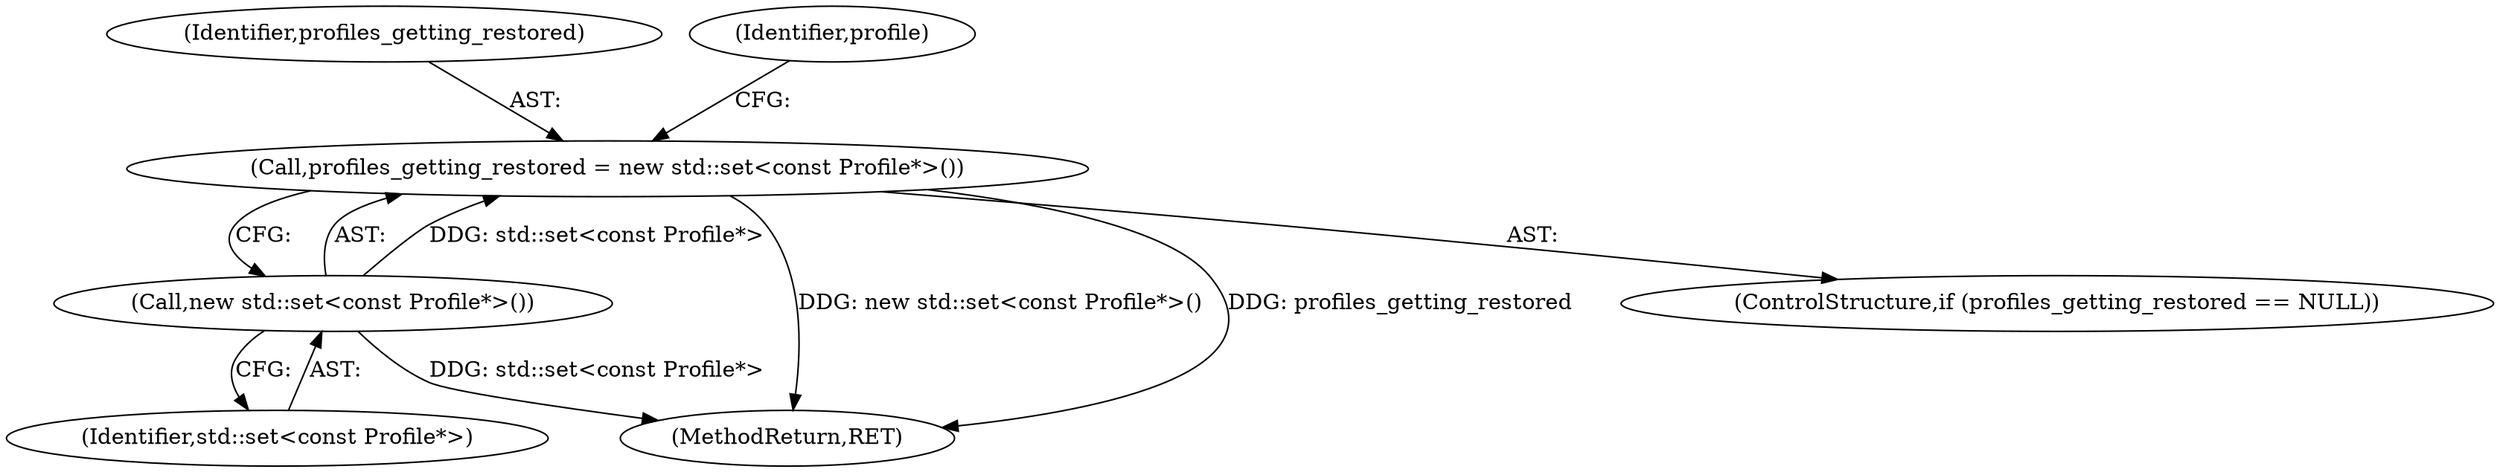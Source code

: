 digraph "1_Chrome_1dab554a7e795dac34313e2f7dbe4325628d12d4_0@del" {
"1000112" [label="(Call,profiles_getting_restored = new std::set<const Profile*>())"];
"1000114" [label="(Call,new std::set<const Profile*>())"];
"1000114" [label="(Call,new std::set<const Profile*>())"];
"1000113" [label="(Identifier,profiles_getting_restored)"];
"1000124" [label="(MethodReturn,RET)"];
"1000119" [label="(Identifier,profile)"];
"1000112" [label="(Call,profiles_getting_restored = new std::set<const Profile*>())"];
"1000108" [label="(ControlStructure,if (profiles_getting_restored == NULL))"];
"1000115" [label="(Identifier,std::set<const Profile*>)"];
"1000112" -> "1000108"  [label="AST: "];
"1000112" -> "1000114"  [label="CFG: "];
"1000113" -> "1000112"  [label="AST: "];
"1000114" -> "1000112"  [label="AST: "];
"1000119" -> "1000112"  [label="CFG: "];
"1000112" -> "1000124"  [label="DDG: new std::set<const Profile*>()"];
"1000112" -> "1000124"  [label="DDG: profiles_getting_restored"];
"1000114" -> "1000112"  [label="DDG: std::set<const Profile*>"];
"1000114" -> "1000115"  [label="CFG: "];
"1000115" -> "1000114"  [label="AST: "];
"1000114" -> "1000124"  [label="DDG: std::set<const Profile*>"];
}
